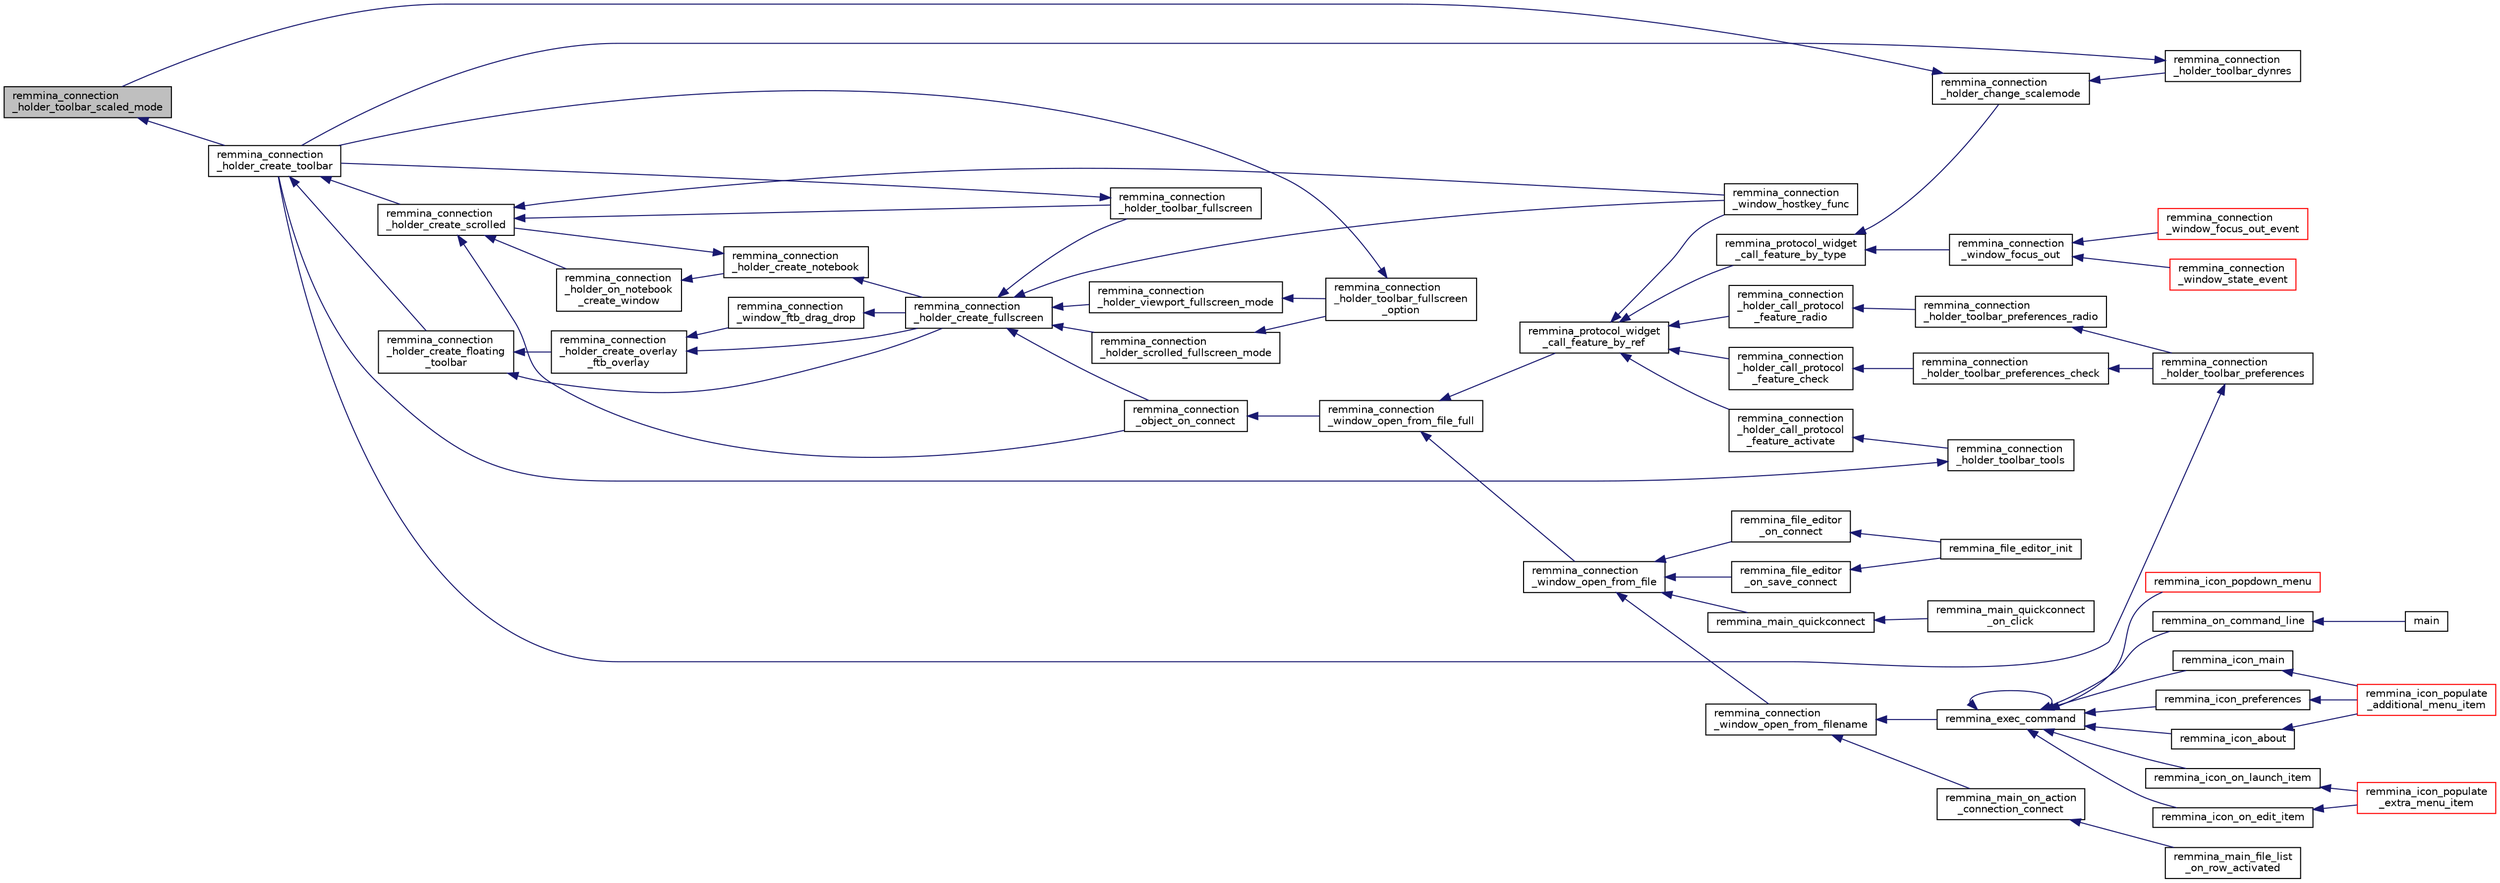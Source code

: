 digraph "remmina_connection_holder_toolbar_scaled_mode"
{
  edge [fontname="Helvetica",fontsize="10",labelfontname="Helvetica",labelfontsize="10"];
  node [fontname="Helvetica",fontsize="10",shape=record];
  rankdir="LR";
  Node8954 [label="remmina_connection\l_holder_toolbar_scaled_mode",height=0.2,width=0.4,color="black", fillcolor="grey75", style="filled", fontcolor="black"];
  Node8954 -> Node8955 [dir="back",color="midnightblue",fontsize="10",style="solid",fontname="Helvetica"];
  Node8955 [label="remmina_connection\l_holder_create_toolbar",height=0.2,width=0.4,color="black", fillcolor="white", style="filled",URL="$remmina__connection__window_8c.html#af8138da72278e9e9000276e08a6fd984"];
  Node8955 -> Node8956 [dir="back",color="midnightblue",fontsize="10",style="solid",fontname="Helvetica"];
  Node8956 [label="remmina_connection\l_holder_create_floating\l_toolbar",height=0.2,width=0.4,color="black", fillcolor="white", style="filled",URL="$remmina__connection__window_8c.html#a967dca6c1876afc3e6bcb763f9709d43"];
  Node8956 -> Node8957 [dir="back",color="midnightblue",fontsize="10",style="solid",fontname="Helvetica"];
  Node8957 [label="remmina_connection\l_holder_create_overlay\l_ftb_overlay",height=0.2,width=0.4,color="black", fillcolor="white", style="filled",URL="$remmina__connection__window_8c.html#ab2edcb806312b3367c70fbb13c383ae0"];
  Node8957 -> Node8958 [dir="back",color="midnightblue",fontsize="10",style="solid",fontname="Helvetica"];
  Node8958 [label="remmina_connection\l_window_ftb_drag_drop",height=0.2,width=0.4,color="black", fillcolor="white", style="filled",URL="$remmina__connection__window_8c.html#a15c9b2bd929f8f2bb64d0bb6fa60f067"];
  Node8958 -> Node8959 [dir="back",color="midnightblue",fontsize="10",style="solid",fontname="Helvetica"];
  Node8959 [label="remmina_connection\l_holder_create_fullscreen",height=0.2,width=0.4,color="black", fillcolor="white", style="filled",URL="$remmina__connection__window_8c.html#ae67ca4d276339723c1ff87fc224eaccf"];
  Node8959 -> Node8960 [dir="back",color="midnightblue",fontsize="10",style="solid",fontname="Helvetica"];
  Node8960 [label="remmina_connection\l_holder_toolbar_fullscreen",height=0.2,width=0.4,color="black", fillcolor="white", style="filled",URL="$remmina__connection__window_8c.html#a02ac20f50f1b7b816bd7208127efdbee"];
  Node8960 -> Node8955 [dir="back",color="midnightblue",fontsize="10",style="solid",fontname="Helvetica"];
  Node8959 -> Node8961 [dir="back",color="midnightblue",fontsize="10",style="solid",fontname="Helvetica"];
  Node8961 [label="remmina_connection\l_holder_viewport_fullscreen_mode",height=0.2,width=0.4,color="black", fillcolor="white", style="filled",URL="$remmina__connection__window_8c.html#a0e99d0ff8c39f2c6de508eee9ef498c5"];
  Node8961 -> Node8962 [dir="back",color="midnightblue",fontsize="10",style="solid",fontname="Helvetica"];
  Node8962 [label="remmina_connection\l_holder_toolbar_fullscreen\l_option",height=0.2,width=0.4,color="black", fillcolor="white", style="filled",URL="$remmina__connection__window_8c.html#a1415cdcbed0e6fe9a7978586bf132207"];
  Node8962 -> Node8955 [dir="back",color="midnightblue",fontsize="10",style="solid",fontname="Helvetica"];
  Node8959 -> Node8963 [dir="back",color="midnightblue",fontsize="10",style="solid",fontname="Helvetica"];
  Node8963 [label="remmina_connection\l_holder_scrolled_fullscreen_mode",height=0.2,width=0.4,color="black", fillcolor="white", style="filled",URL="$remmina__connection__window_8c.html#aa25cae5c0e15e13b817b925e42a044a9"];
  Node8963 -> Node8962 [dir="back",color="midnightblue",fontsize="10",style="solid",fontname="Helvetica"];
  Node8959 -> Node8964 [dir="back",color="midnightblue",fontsize="10",style="solid",fontname="Helvetica"];
  Node8964 [label="remmina_connection\l_window_hostkey_func",height=0.2,width=0.4,color="black", fillcolor="white", style="filled",URL="$remmina__connection__window_8c.html#abef663d930076deb3105f86dabe2a9c3"];
  Node8959 -> Node8965 [dir="back",color="midnightblue",fontsize="10",style="solid",fontname="Helvetica"];
  Node8965 [label="remmina_connection\l_object_on_connect",height=0.2,width=0.4,color="black", fillcolor="white", style="filled",URL="$remmina__connection__window_8c.html#a0ad685a873ecef95ec13caba17e0c22e"];
  Node8965 -> Node8966 [dir="back",color="midnightblue",fontsize="10",style="solid",fontname="Helvetica"];
  Node8966 [label="remmina_connection\l_window_open_from_file_full",height=0.2,width=0.4,color="black", fillcolor="white", style="filled",URL="$remmina__connection__window_8h.html#adbf2b670ca3bae96a99cb0b36021a961"];
  Node8966 -> Node8967 [dir="back",color="midnightblue",fontsize="10",style="solid",fontname="Helvetica"];
  Node8967 [label="remmina_connection\l_window_open_from_file",height=0.2,width=0.4,color="black", fillcolor="white", style="filled",URL="$remmina__connection__window_8h.html#a1c7f722a89609523cc4de079cc82f23c"];
  Node8967 -> Node8968 [dir="back",color="midnightblue",fontsize="10",style="solid",fontname="Helvetica"];
  Node8968 [label="remmina_connection\l_window_open_from_filename",height=0.2,width=0.4,color="black", fillcolor="white", style="filled",URL="$remmina__connection__window_8h.html#ab0ed27ef360efc7d92906cbabf9da5db"];
  Node8968 -> Node8969 [dir="back",color="midnightblue",fontsize="10",style="solid",fontname="Helvetica"];
  Node8969 [label="remmina_exec_command",height=0.2,width=0.4,color="black", fillcolor="white", style="filled",URL="$remmina__exec_8h.html#a424cabdcff647797061e7482049d62a7"];
  Node8969 -> Node8970 [dir="back",color="midnightblue",fontsize="10",style="solid",fontname="Helvetica"];
  Node8970 [label="remmina_on_command_line",height=0.2,width=0.4,color="black", fillcolor="white", style="filled",URL="$remmina_8c.html#aeb286fc5bd52ab5382ab8cb495dc2914"];
  Node8970 -> Node8971 [dir="back",color="midnightblue",fontsize="10",style="solid",fontname="Helvetica"];
  Node8971 [label="main",height=0.2,width=0.4,color="black", fillcolor="white", style="filled",URL="$remmina_8c.html#a0ddf1224851353fc92bfbff6f499fa97"];
  Node8969 -> Node8969 [dir="back",color="midnightblue",fontsize="10",style="solid",fontname="Helvetica"];
  Node8969 -> Node8972 [dir="back",color="midnightblue",fontsize="10",style="solid",fontname="Helvetica"];
  Node8972 [label="remmina_icon_main",height=0.2,width=0.4,color="black", fillcolor="white", style="filled",URL="$remmina__icon_8c.html#a920476110ab6410c8fc8cf734109e497"];
  Node8972 -> Node8973 [dir="back",color="midnightblue",fontsize="10",style="solid",fontname="Helvetica"];
  Node8973 [label="remmina_icon_populate\l_additional_menu_item",height=0.2,width=0.4,color="red", fillcolor="white", style="filled",URL="$remmina__icon_8c.html#a8aaf73ed94cf20dcce1c7be26262cb56"];
  Node8969 -> Node8983 [dir="back",color="midnightblue",fontsize="10",style="solid",fontname="Helvetica"];
  Node8983 [label="remmina_icon_preferences",height=0.2,width=0.4,color="black", fillcolor="white", style="filled",URL="$remmina__icon_8c.html#ad3b0e3d12e4854eae05b1afea19da404"];
  Node8983 -> Node8973 [dir="back",color="midnightblue",fontsize="10",style="solid",fontname="Helvetica"];
  Node8969 -> Node8984 [dir="back",color="midnightblue",fontsize="10",style="solid",fontname="Helvetica"];
  Node8984 [label="remmina_icon_about",height=0.2,width=0.4,color="black", fillcolor="white", style="filled",URL="$remmina__icon_8c.html#a5cdf1958ef01e49889bcee2e90e2cf71"];
  Node8984 -> Node8973 [dir="back",color="midnightblue",fontsize="10",style="solid",fontname="Helvetica"];
  Node8969 -> Node8985 [dir="back",color="midnightblue",fontsize="10",style="solid",fontname="Helvetica"];
  Node8985 [label="remmina_icon_on_launch_item",height=0.2,width=0.4,color="black", fillcolor="white", style="filled",URL="$remmina__icon_8c.html#ad1699688680e12abcfd5c74dd2f76d83"];
  Node8985 -> Node8986 [dir="back",color="midnightblue",fontsize="10",style="solid",fontname="Helvetica"];
  Node8986 [label="remmina_icon_populate\l_extra_menu_item",height=0.2,width=0.4,color="red", fillcolor="white", style="filled",URL="$remmina__icon_8c.html#a2847311861df3a2f1c8bbcd35cf3fd6f"];
  Node8969 -> Node8988 [dir="back",color="midnightblue",fontsize="10",style="solid",fontname="Helvetica"];
  Node8988 [label="remmina_icon_on_edit_item",height=0.2,width=0.4,color="black", fillcolor="white", style="filled",URL="$remmina__icon_8c.html#af8708120906a8dc41a7998ebf9ecd129"];
  Node8988 -> Node8986 [dir="back",color="midnightblue",fontsize="10",style="solid",fontname="Helvetica"];
  Node8969 -> Node8989 [dir="back",color="midnightblue",fontsize="10",style="solid",fontname="Helvetica"];
  Node8989 [label="remmina_icon_popdown_menu",height=0.2,width=0.4,color="red", fillcolor="white", style="filled",URL="$remmina__icon_8c.html#a444be76e3c3a065279c5f9abc7fae833"];
  Node8968 -> Node8990 [dir="back",color="midnightblue",fontsize="10",style="solid",fontname="Helvetica"];
  Node8990 [label="remmina_main_on_action\l_connection_connect",height=0.2,width=0.4,color="black", fillcolor="white", style="filled",URL="$remmina__main_8c.html#ae023d1cb099a4f7bee79f13760566cbf"];
  Node8990 -> Node8991 [dir="back",color="midnightblue",fontsize="10",style="solid",fontname="Helvetica"];
  Node8991 [label="remmina_main_file_list\l_on_row_activated",height=0.2,width=0.4,color="black", fillcolor="white", style="filled",URL="$remmina__main_8c.html#aba1a89a2400c5cc8373c6bd34602ac10"];
  Node8967 -> Node8992 [dir="back",color="midnightblue",fontsize="10",style="solid",fontname="Helvetica"];
  Node8992 [label="remmina_file_editor\l_on_connect",height=0.2,width=0.4,color="black", fillcolor="white", style="filled",URL="$remmina__file__editor_8c.html#a73b8581fd1fd77532b748d91a2951f25"];
  Node8992 -> Node8976 [dir="back",color="midnightblue",fontsize="10",style="solid",fontname="Helvetica"];
  Node8976 [label="remmina_file_editor_init",height=0.2,width=0.4,color="black", fillcolor="white", style="filled",URL="$remmina__file__editor_8c.html#a9afd8d41c66f547320930eb331f3124d"];
  Node8967 -> Node8977 [dir="back",color="midnightblue",fontsize="10",style="solid",fontname="Helvetica"];
  Node8977 [label="remmina_file_editor\l_on_save_connect",height=0.2,width=0.4,color="black", fillcolor="white", style="filled",URL="$remmina__file__editor_8c.html#a57224f3f69f04f398de563b71be6b18e"];
  Node8977 -> Node8976 [dir="back",color="midnightblue",fontsize="10",style="solid",fontname="Helvetica"];
  Node8967 -> Node8993 [dir="back",color="midnightblue",fontsize="10",style="solid",fontname="Helvetica"];
  Node8993 [label="remmina_main_quickconnect",height=0.2,width=0.4,color="black", fillcolor="white", style="filled",URL="$remmina__main_8c.html#a802458852abacebfb16f1f4295806a01"];
  Node8993 -> Node8994 [dir="back",color="midnightblue",fontsize="10",style="solid",fontname="Helvetica"];
  Node8994 [label="remmina_main_quickconnect\l_on_click",height=0.2,width=0.4,color="black", fillcolor="white", style="filled",URL="$remmina__main_8c.html#a210e9e04c7c97cc86412044de31f659d"];
  Node8966 -> Node8995 [dir="back",color="midnightblue",fontsize="10",style="solid",fontname="Helvetica"];
  Node8995 [label="remmina_protocol_widget\l_call_feature_by_ref",height=0.2,width=0.4,color="black", fillcolor="white", style="filled",URL="$remmina__protocol__widget_8h.html#a605b69a9aa4393024369cc5070488692"];
  Node8995 -> Node8996 [dir="back",color="midnightblue",fontsize="10",style="solid",fontname="Helvetica"];
  Node8996 [label="remmina_connection\l_holder_call_protocol\l_feature_radio",height=0.2,width=0.4,color="black", fillcolor="white", style="filled",URL="$remmina__connection__window_8c.html#a86280cb973101817f7410af393bc2f98"];
  Node8996 -> Node8997 [dir="back",color="midnightblue",fontsize="10",style="solid",fontname="Helvetica"];
  Node8997 [label="remmina_connection\l_holder_toolbar_preferences_radio",height=0.2,width=0.4,color="black", fillcolor="white", style="filled",URL="$remmina__connection__window_8c.html#a1ddab4aacc284c606ab237eae9c0b5a9"];
  Node8997 -> Node8998 [dir="back",color="midnightblue",fontsize="10",style="solid",fontname="Helvetica"];
  Node8998 [label="remmina_connection\l_holder_toolbar_preferences",height=0.2,width=0.4,color="black", fillcolor="white", style="filled",URL="$remmina__connection__window_8c.html#a78ec7d6e66d6e6569c1a9a0230c74bc8"];
  Node8998 -> Node8955 [dir="back",color="midnightblue",fontsize="10",style="solid",fontname="Helvetica"];
  Node8995 -> Node8999 [dir="back",color="midnightblue",fontsize="10",style="solid",fontname="Helvetica"];
  Node8999 [label="remmina_connection\l_holder_call_protocol\l_feature_check",height=0.2,width=0.4,color="black", fillcolor="white", style="filled",URL="$remmina__connection__window_8c.html#a8d924ded7fe147df8b5f113e2fb1d6e7"];
  Node8999 -> Node9000 [dir="back",color="midnightblue",fontsize="10",style="solid",fontname="Helvetica"];
  Node9000 [label="remmina_connection\l_holder_toolbar_preferences_check",height=0.2,width=0.4,color="black", fillcolor="white", style="filled",URL="$remmina__connection__window_8c.html#ada0dce340f5f1484c496a2357e8a2c69"];
  Node9000 -> Node8998 [dir="back",color="midnightblue",fontsize="10",style="solid",fontname="Helvetica"];
  Node8995 -> Node9001 [dir="back",color="midnightblue",fontsize="10",style="solid",fontname="Helvetica"];
  Node9001 [label="remmina_connection\l_holder_call_protocol\l_feature_activate",height=0.2,width=0.4,color="black", fillcolor="white", style="filled",URL="$remmina__connection__window_8c.html#a4507b43c6fd10bc68d9512c6b253a552"];
  Node9001 -> Node9002 [dir="back",color="midnightblue",fontsize="10",style="solid",fontname="Helvetica"];
  Node9002 [label="remmina_connection\l_holder_toolbar_tools",height=0.2,width=0.4,color="black", fillcolor="white", style="filled",URL="$remmina__connection__window_8c.html#a51cc0b2274049920f67c71047bd76213"];
  Node9002 -> Node8955 [dir="back",color="midnightblue",fontsize="10",style="solid",fontname="Helvetica"];
  Node8995 -> Node8964 [dir="back",color="midnightblue",fontsize="10",style="solid",fontname="Helvetica"];
  Node8995 -> Node9003 [dir="back",color="midnightblue",fontsize="10",style="solid",fontname="Helvetica"];
  Node9003 [label="remmina_protocol_widget\l_call_feature_by_type",height=0.2,width=0.4,color="black", fillcolor="white", style="filled",URL="$remmina__protocol__widget_8h.html#a6a630e96e5b914d60d678ae8eaad4cd9"];
  Node9003 -> Node9004 [dir="back",color="midnightblue",fontsize="10",style="solid",fontname="Helvetica"];
  Node9004 [label="remmina_connection\l_holder_change_scalemode",height=0.2,width=0.4,color="black", fillcolor="white", style="filled",URL="$remmina__connection__window_8c.html#a5565ebedf82eb9f2d54b7f447b4c930e"];
  Node9004 -> Node9005 [dir="back",color="midnightblue",fontsize="10",style="solid",fontname="Helvetica"];
  Node9005 [label="remmina_connection\l_holder_toolbar_dynres",height=0.2,width=0.4,color="black", fillcolor="white", style="filled",URL="$remmina__connection__window_8c.html#a576e3800c7371f63b27e3832848ac4e5"];
  Node9005 -> Node8955 [dir="back",color="midnightblue",fontsize="10",style="solid",fontname="Helvetica"];
  Node9004 -> Node8954 [dir="back",color="midnightblue",fontsize="10",style="solid",fontname="Helvetica"];
  Node9003 -> Node9006 [dir="back",color="midnightblue",fontsize="10",style="solid",fontname="Helvetica"];
  Node9006 [label="remmina_connection\l_window_focus_out",height=0.2,width=0.4,color="black", fillcolor="white", style="filled",URL="$remmina__connection__window_8c.html#a8c242e0a7ee57ed79099c330d696b43f"];
  Node9006 -> Node9007 [dir="back",color="midnightblue",fontsize="10",style="solid",fontname="Helvetica"];
  Node9007 [label="remmina_connection\l_window_focus_out_event",height=0.2,width=0.4,color="red", fillcolor="white", style="filled",URL="$remmina__connection__window_8c.html#a539828a1dd435bee083d82136691176c"];
  Node9006 -> Node9012 [dir="back",color="midnightblue",fontsize="10",style="solid",fontname="Helvetica"];
  Node9012 [label="remmina_connection\l_window_state_event",height=0.2,width=0.4,color="red", fillcolor="white", style="filled",URL="$remmina__connection__window_8c.html#a174d5b1e983a96c98aae2e8078f462bd"];
  Node8957 -> Node8959 [dir="back",color="midnightblue",fontsize="10",style="solid",fontname="Helvetica"];
  Node8956 -> Node8959 [dir="back",color="midnightblue",fontsize="10",style="solid",fontname="Helvetica"];
  Node8955 -> Node9009 [dir="back",color="midnightblue",fontsize="10",style="solid",fontname="Helvetica"];
  Node9009 [label="remmina_connection\l_holder_create_scrolled",height=0.2,width=0.4,color="black", fillcolor="white", style="filled",URL="$remmina__connection__window_8c.html#a57b3656c37df65d276ddd50a16906dc7"];
  Node9009 -> Node8960 [dir="back",color="midnightblue",fontsize="10",style="solid",fontname="Helvetica"];
  Node9009 -> Node9010 [dir="back",color="midnightblue",fontsize="10",style="solid",fontname="Helvetica"];
  Node9010 [label="remmina_connection\l_holder_on_notebook\l_create_window",height=0.2,width=0.4,color="black", fillcolor="white", style="filled",URL="$remmina__connection__window_8c.html#a2f5fc595c1aad851962aa58e2009bcce"];
  Node9010 -> Node9011 [dir="back",color="midnightblue",fontsize="10",style="solid",fontname="Helvetica"];
  Node9011 [label="remmina_connection\l_holder_create_notebook",height=0.2,width=0.4,color="black", fillcolor="white", style="filled",URL="$remmina__connection__window_8c.html#ae616dc409c5775dc73d9a83c1f081705"];
  Node9011 -> Node9009 [dir="back",color="midnightblue",fontsize="10",style="solid",fontname="Helvetica"];
  Node9011 -> Node8959 [dir="back",color="midnightblue",fontsize="10",style="solid",fontname="Helvetica"];
  Node9009 -> Node8964 [dir="back",color="midnightblue",fontsize="10",style="solid",fontname="Helvetica"];
  Node9009 -> Node8965 [dir="back",color="midnightblue",fontsize="10",style="solid",fontname="Helvetica"];
}
